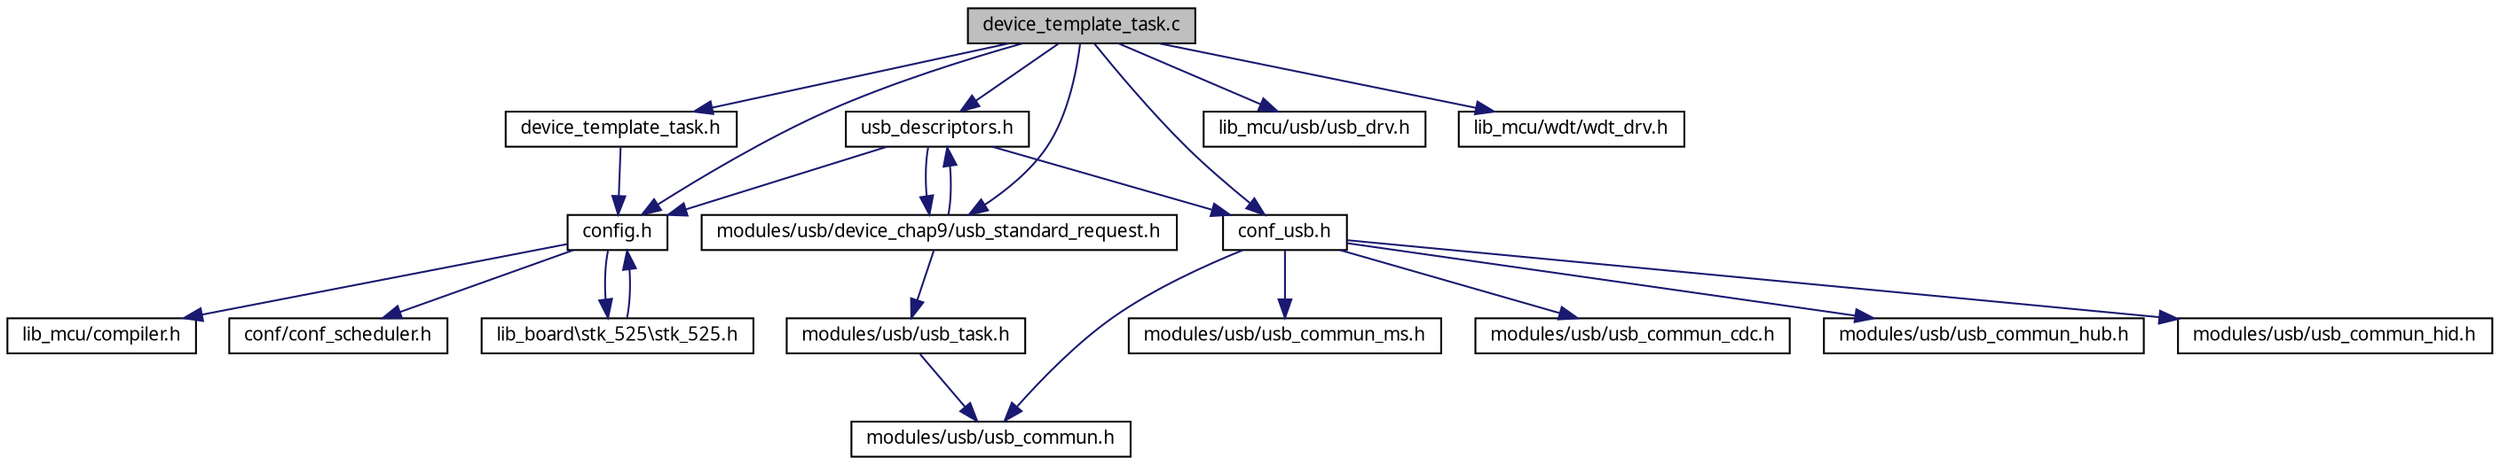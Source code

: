 digraph G
{
  edge [fontname="FreeSans.ttf",fontsize=10,labelfontname="FreeSans.ttf",labelfontsize=10];
  node [fontname="FreeSans.ttf",fontsize=10,shape=record];
  Node1 [label="device_template_task.c",height=0.2,width=0.4,color="black", fillcolor="grey75", style="filled" fontcolor="black"];
  Node1 -> Node2 [color="midnightblue",fontsize=10,style="solid",fontname="FreeSans.ttf"];
  Node2 [label="config.h",height=0.2,width=0.4,color="black", fillcolor="white", style="filled",URL="$a00024.html"];
  Node2 -> Node3 [color="midnightblue",fontsize=10,style="solid",fontname="FreeSans.ttf"];
  Node3 [label="lib_mcu/compiler.h",height=0.2,width=0.4,color="black", fillcolor="white", style="filled",URL="$a00021.html"];
  Node2 -> Node4 [color="midnightblue",fontsize=10,style="solid",fontname="FreeSans.ttf"];
  Node4 [label="conf/conf_scheduler.h",height=0.2,width=0.4,color="black", fillcolor="white", style="filled",URL="$a00022.html"];
  Node2 -> Node5 [color="midnightblue",fontsize=10,style="solid",fontname="FreeSans.ttf"];
  Node5 [label="lib_board\\stk_525\\stk_525.h",height=0.2,width=0.4,color="black", fillcolor="white", style="filled",URL="$a00036.html"];
  Node5 -> Node2 [color="midnightblue",fontsize=10,style="solid",fontname="FreeSans.ttf"];
  Node1 -> Node6 [color="midnightblue",fontsize=10,style="solid",fontname="FreeSans.ttf"];
  Node6 [label="conf_usb.h",height=0.2,width=0.4,color="black", fillcolor="white", style="filled",URL="$a00023.html"];
  Node6 -> Node7 [color="midnightblue",fontsize=10,style="solid",fontname="FreeSans.ttf"];
  Node7 [label="modules/usb/usb_commun.h",height=0.2,width=0.4,color="black", fillcolor="white", style="filled",URL="$a00041.html"];
  Node6 -> Node8 [color="midnightblue",fontsize=10,style="solid",fontname="FreeSans.ttf"];
  Node8 [label="modules/usb/usb_commun_hub.h",height=0.2,width=0.4,color="black", fillcolor="white", style="filled",URL="$a00044.html"];
  Node6 -> Node9 [color="midnightblue",fontsize=10,style="solid",fontname="FreeSans.ttf"];
  Node9 [label="modules/usb/usb_commun_hid.h",height=0.2,width=0.4,color="black", fillcolor="white", style="filled",URL="$a00043.html"];
  Node6 -> Node10 [color="midnightblue",fontsize=10,style="solid",fontname="FreeSans.ttf"];
  Node10 [label="modules/usb/usb_commun_ms.h",height=0.2,width=0.4,color="black", fillcolor="white", style="filled",URL="$a00045.html"];
  Node6 -> Node11 [color="midnightblue",fontsize=10,style="solid",fontname="FreeSans.ttf"];
  Node11 [label="modules/usb/usb_commun_cdc.h",height=0.2,width=0.4,color="black", fillcolor="white", style="filled",URL="$a00042.html"];
  Node1 -> Node12 [color="midnightblue",fontsize=10,style="solid",fontname="FreeSans.ttf"];
  Node12 [label="device_template_task.h",height=0.2,width=0.4,color="black", fillcolor="white", style="filled",URL="$a00026.html"];
  Node12 -> Node2 [color="midnightblue",fontsize=10,style="solid",fontname="FreeSans.ttf"];
  Node1 -> Node13 [color="midnightblue",fontsize=10,style="solid",fontname="FreeSans.ttf"];
  Node13 [label="lib_mcu/usb/usb_drv.h",height=0.2,width=0.4,color="black", fillcolor="white", style="filled",URL="$a00051.html"];
  Node1 -> Node14 [color="midnightblue",fontsize=10,style="solid",fontname="FreeSans.ttf"];
  Node14 [label="usb_descriptors.h",height=0.2,width=0.4,color="black", fillcolor="white", style="filled",URL="$a00047.html"];
  Node14 -> Node2 [color="midnightblue",fontsize=10,style="solid",fontname="FreeSans.ttf"];
  Node14 -> Node15 [color="midnightblue",fontsize=10,style="solid",fontname="FreeSans.ttf"];
  Node15 [label="modules/usb/device_chap9/usb_standard_request.h",height=0.2,width=0.4,color="black", fillcolor="white", style="filled",URL="$a00061.html"];
  Node15 -> Node16 [color="midnightblue",fontsize=10,style="solid",fontname="FreeSans.ttf"];
  Node16 [label="modules/usb/usb_task.h",height=0.2,width=0.4,color="black", fillcolor="white", style="filled",URL="$a00063.html"];
  Node16 -> Node7 [color="midnightblue",fontsize=10,style="solid",fontname="FreeSans.ttf"];
  Node15 -> Node14 [color="midnightblue",fontsize=10,style="solid",fontname="FreeSans.ttf"];
  Node14 -> Node6 [color="midnightblue",fontsize=10,style="solid",fontname="FreeSans.ttf"];
  Node1 -> Node15 [color="midnightblue",fontsize=10,style="solid",fontname="FreeSans.ttf"];
  Node1 -> Node17 [color="midnightblue",fontsize=10,style="solid",fontname="FreeSans.ttf"];
  Node17 [label="lib_mcu/wdt/wdt_drv.h",height=0.2,width=0.4,color="black", fillcolor="white", style="filled",URL="$a00065.html"];
}
